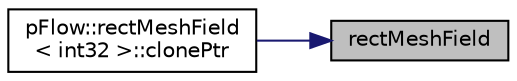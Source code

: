 digraph "rectMeshField"
{
 // LATEX_PDF_SIZE
  edge [fontname="Helvetica",fontsize="10",labelfontname="Helvetica",labelfontsize="10"];
  node [fontname="Helvetica",fontsize="10",shape=record];
  rankdir="RL";
  Node1 [label="rectMeshField",height=0.2,width=0.4,color="black", fillcolor="grey75", style="filled", fontcolor="black",tooltip=" "];
  Node1 -> Node2 [dir="back",color="midnightblue",fontsize="10",style="solid",fontname="Helvetica"];
  Node2 [label="pFlow::rectMeshField\l\< int32 \>::clonePtr",height=0.2,width=0.4,color="black", fillcolor="white", style="filled",URL="$classpFlow_1_1rectMeshField.html#a0d200c81637a6792ee826a3802335334",tooltip=" "];
}
